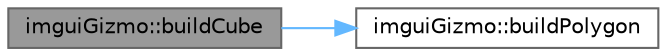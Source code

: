 digraph "imguiGizmo::buildCube"
{
 // LATEX_PDF_SIZE
  bgcolor="transparent";
  edge [fontname=Helvetica,fontsize=10,labelfontname=Helvetica,labelfontsize=10];
  node [fontname=Helvetica,fontsize=10,shape=box,height=0.2,width=0.4];
  rankdir="LR";
  Node1 [id="Node000001",label="imguiGizmo::buildCube",height=0.2,width=0.4,color="gray40", fillcolor="grey60", style="filled", fontcolor="black",tooltip=" "];
  Node1 -> Node2 [id="edge1_Node000001_Node000002",color="steelblue1",style="solid",tooltip=" "];
  Node2 [id="Node000002",label="imguiGizmo::buildPolygon",height=0.2,width=0.4,color="grey40", fillcolor="white", style="filled",URL="$structimgui_gizmo.html#af1224dadf019b8d7854b2af9ff056740",tooltip=" "];
}

